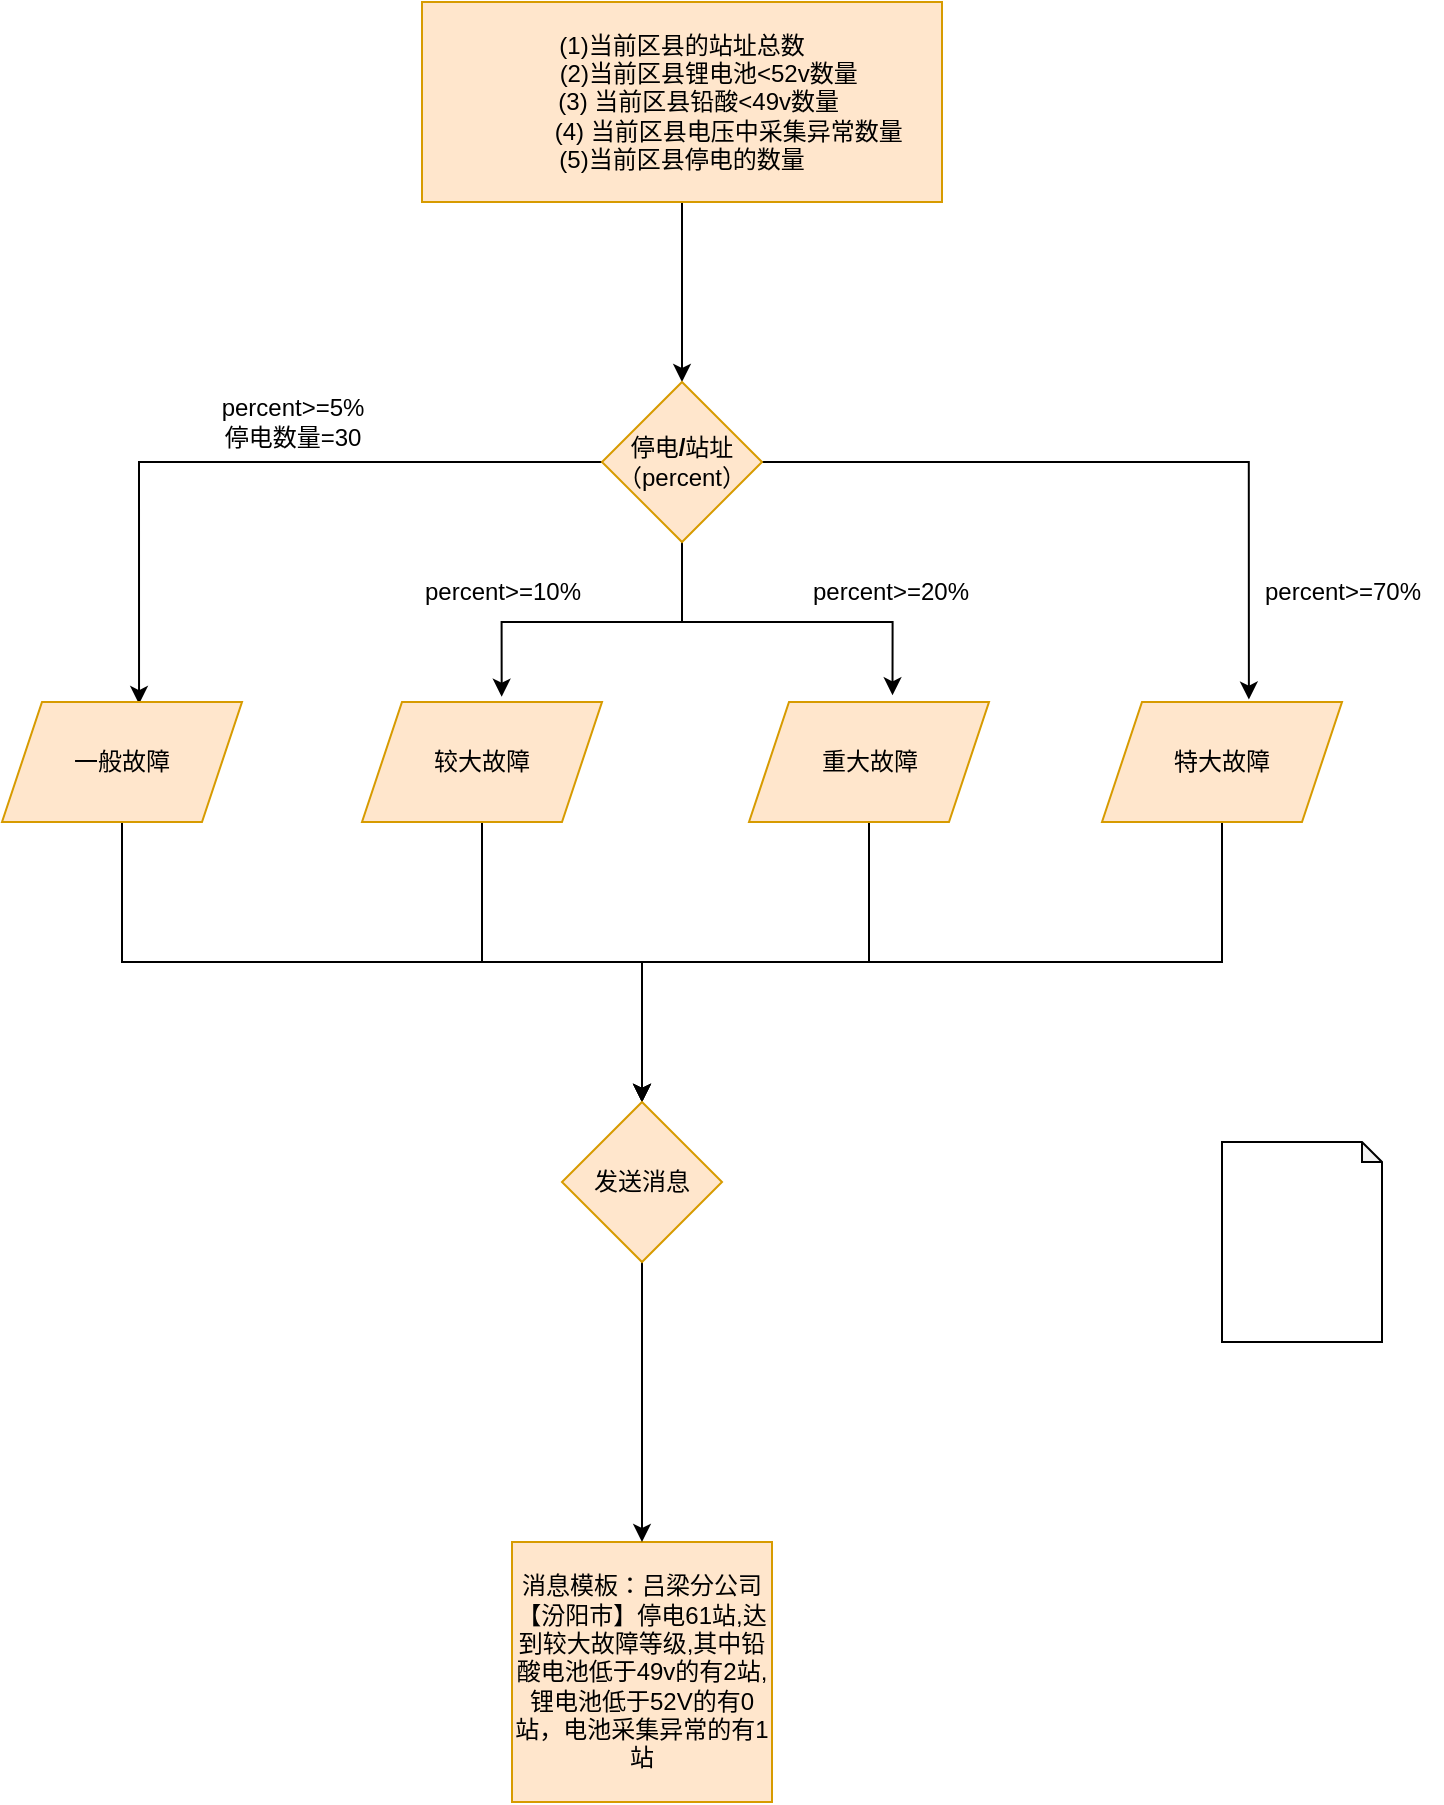 <mxfile version="21.6.2" type="github">
  <diagram name="第 1 页" id="YlHd71oeAPm1Yk9yJuap">
    <mxGraphModel dx="910" dy="518" grid="1" gridSize="10" guides="1" tooltips="1" connect="1" arrows="1" fold="1" page="1" pageScale="1" pageWidth="827" pageHeight="1169" math="0" shadow="0">
      <root>
        <mxCell id="0" />
        <mxCell id="1" parent="0" />
        <mxCell id="3_n1Zt7U288-5b84kTgH-2" value="" style="edgeStyle=orthogonalEdgeStyle;rounded=0;orthogonalLoop=1;jettySize=auto;html=1;" parent="1" source="_a2qOcLuyAGTcwhGrG3Q-1" target="3_n1Zt7U288-5b84kTgH-1" edge="1">
          <mxGeometry relative="1" as="geometry" />
        </mxCell>
        <mxCell id="_a2qOcLuyAGTcwhGrG3Q-1" value="(1)当前区县的站址总数&lt;br&gt;&amp;nbsp; &amp;nbsp; &amp;nbsp; &amp;nbsp; (2)当前区县锂电池&amp;lt;52v数量&lt;br&gt;&amp;nbsp; &amp;nbsp; &amp;nbsp;(3) 当前区县铅酸&amp;lt;49v数量&lt;br&gt;&amp;nbsp; &amp;nbsp; &amp;nbsp; &amp;nbsp; &amp;nbsp; &amp;nbsp; &amp;nbsp; (4) 当前区县电压中采集异常数量&lt;br&gt;(5)当前区县停电的数量" style="rounded=0;whiteSpace=wrap;html=1;fillColor=#ffe6cc;strokeColor=#d79b00;" parent="1" vertex="1">
          <mxGeometry x="250" y="50" width="260" height="100" as="geometry" />
        </mxCell>
        <mxCell id="3_n1Zt7U288-5b84kTgH-13" style="edgeStyle=orthogonalEdgeStyle;rounded=0;orthogonalLoop=1;jettySize=auto;html=1;exitX=0.5;exitY=1;exitDx=0;exitDy=0;entryX=0.582;entryY=-0.044;entryDx=0;entryDy=0;entryPerimeter=0;" parent="1" source="3_n1Zt7U288-5b84kTgH-1" target="3_n1Zt7U288-5b84kTgH-4" edge="1">
          <mxGeometry relative="1" as="geometry" />
        </mxCell>
        <mxCell id="3_n1Zt7U288-5b84kTgH-14" style="edgeStyle=orthogonalEdgeStyle;rounded=0;orthogonalLoop=1;jettySize=auto;html=1;exitX=0.5;exitY=1;exitDx=0;exitDy=0;entryX=0.598;entryY=-0.056;entryDx=0;entryDy=0;entryPerimeter=0;" parent="1" source="3_n1Zt7U288-5b84kTgH-1" target="3_n1Zt7U288-5b84kTgH-5" edge="1">
          <mxGeometry relative="1" as="geometry" />
        </mxCell>
        <mxCell id="3_n1Zt7U288-5b84kTgH-15" style="edgeStyle=orthogonalEdgeStyle;rounded=0;orthogonalLoop=1;jettySize=auto;html=1;exitX=1;exitY=0.5;exitDx=0;exitDy=0;entryX=0.612;entryY=-0.02;entryDx=0;entryDy=0;entryPerimeter=0;" parent="1" source="3_n1Zt7U288-5b84kTgH-1" target="3_n1Zt7U288-5b84kTgH-6" edge="1">
          <mxGeometry relative="1" as="geometry" />
        </mxCell>
        <mxCell id="3_n1Zt7U288-5b84kTgH-16" style="edgeStyle=orthogonalEdgeStyle;rounded=0;orthogonalLoop=1;jettySize=auto;html=1;exitX=0;exitY=0.5;exitDx=0;exitDy=0;entryX=0.571;entryY=0.017;entryDx=0;entryDy=0;entryPerimeter=0;" parent="1" source="3_n1Zt7U288-5b84kTgH-1" target="3_n1Zt7U288-5b84kTgH-3" edge="1">
          <mxGeometry relative="1" as="geometry" />
        </mxCell>
        <mxCell id="3_n1Zt7U288-5b84kTgH-1" value="停电&lt;b&gt;/&lt;/b&gt;站址&lt;br&gt;（percent）" style="rhombus;whiteSpace=wrap;html=1;fillColor=#ffe6cc;strokeColor=#d79b00;" parent="1" vertex="1">
          <mxGeometry x="340" y="240" width="80" height="80" as="geometry" />
        </mxCell>
        <mxCell id="95EC2mDPSPG9WbsfGsk5-4" style="edgeStyle=orthogonalEdgeStyle;rounded=0;orthogonalLoop=1;jettySize=auto;html=1;exitX=0.5;exitY=1;exitDx=0;exitDy=0;" edge="1" parent="1" source="3_n1Zt7U288-5b84kTgH-3" target="95EC2mDPSPG9WbsfGsk5-3">
          <mxGeometry relative="1" as="geometry" />
        </mxCell>
        <mxCell id="3_n1Zt7U288-5b84kTgH-3" value="一般故障" style="shape=parallelogram;perimeter=parallelogramPerimeter;whiteSpace=wrap;html=1;fixedSize=1;fillColor=#ffe6cc;strokeColor=#d79b00;" parent="1" vertex="1">
          <mxGeometry x="40" y="400" width="120" height="60" as="geometry" />
        </mxCell>
        <mxCell id="95EC2mDPSPG9WbsfGsk5-146" style="edgeStyle=orthogonalEdgeStyle;rounded=0;orthogonalLoop=1;jettySize=auto;html=1;exitX=0.5;exitY=1;exitDx=0;exitDy=0;entryX=0.5;entryY=0;entryDx=0;entryDy=0;" edge="1" parent="1" source="3_n1Zt7U288-5b84kTgH-4" target="95EC2mDPSPG9WbsfGsk5-3">
          <mxGeometry relative="1" as="geometry" />
        </mxCell>
        <mxCell id="3_n1Zt7U288-5b84kTgH-4" value="较大故障" style="shape=parallelogram;perimeter=parallelogramPerimeter;whiteSpace=wrap;html=1;fixedSize=1;fillColor=#ffe6cc;strokeColor=#d79b00;" parent="1" vertex="1">
          <mxGeometry x="220" y="400" width="120" height="60" as="geometry" />
        </mxCell>
        <mxCell id="95EC2mDPSPG9WbsfGsk5-147" style="edgeStyle=orthogonalEdgeStyle;rounded=0;orthogonalLoop=1;jettySize=auto;html=1;exitX=0.5;exitY=1;exitDx=0;exitDy=0;entryX=0.5;entryY=0;entryDx=0;entryDy=0;" edge="1" parent="1" source="3_n1Zt7U288-5b84kTgH-5" target="95EC2mDPSPG9WbsfGsk5-3">
          <mxGeometry relative="1" as="geometry" />
        </mxCell>
        <mxCell id="3_n1Zt7U288-5b84kTgH-5" value="重大故障" style="shape=parallelogram;perimeter=parallelogramPerimeter;whiteSpace=wrap;html=1;fixedSize=1;fillColor=#ffe6cc;strokeColor=#d79b00;" parent="1" vertex="1">
          <mxGeometry x="413.5" y="400" width="120" height="60" as="geometry" />
        </mxCell>
        <mxCell id="95EC2mDPSPG9WbsfGsk5-145" style="edgeStyle=orthogonalEdgeStyle;rounded=0;orthogonalLoop=1;jettySize=auto;html=1;exitX=0.5;exitY=1;exitDx=0;exitDy=0;entryX=0.5;entryY=0;entryDx=0;entryDy=0;" edge="1" parent="1" source="3_n1Zt7U288-5b84kTgH-6" target="95EC2mDPSPG9WbsfGsk5-3">
          <mxGeometry relative="1" as="geometry">
            <Array as="points">
              <mxPoint x="650" y="530" />
              <mxPoint x="360" y="530" />
            </Array>
          </mxGeometry>
        </mxCell>
        <mxCell id="3_n1Zt7U288-5b84kTgH-6" value="特大故障" style="shape=parallelogram;perimeter=parallelogramPerimeter;whiteSpace=wrap;html=1;fixedSize=1;fillColor=#ffe6cc;strokeColor=#d79b00;" parent="1" vertex="1">
          <mxGeometry x="590" y="400" width="120" height="60" as="geometry" />
        </mxCell>
        <mxCell id="3_n1Zt7U288-5b84kTgH-17" value="percent&amp;gt;=5%&lt;br&gt;停电数量=30" style="text;html=1;align=center;verticalAlign=middle;resizable=0;points=[];autosize=1;strokeColor=none;fillColor=none;" parent="1" vertex="1">
          <mxGeometry x="140" y="240" width="90" height="40" as="geometry" />
        </mxCell>
        <mxCell id="3_n1Zt7U288-5b84kTgH-21" value="percent&amp;gt;=10%" style="text;html=1;align=center;verticalAlign=middle;resizable=0;points=[];autosize=1;strokeColor=none;fillColor=none;" parent="1" vertex="1">
          <mxGeometry x="240" y="330" width="100" height="30" as="geometry" />
        </mxCell>
        <mxCell id="3_n1Zt7U288-5b84kTgH-22" value="percent&amp;gt;=20%" style="text;html=1;align=center;verticalAlign=middle;resizable=0;points=[];autosize=1;strokeColor=none;fillColor=none;" parent="1" vertex="1">
          <mxGeometry x="433.5" y="330" width="100" height="30" as="geometry" />
        </mxCell>
        <mxCell id="3_n1Zt7U288-5b84kTgH-23" value="percent&amp;gt;=70%" style="text;html=1;align=center;verticalAlign=middle;resizable=0;points=[];autosize=1;strokeColor=none;fillColor=none;" parent="1" vertex="1">
          <mxGeometry x="660" y="330" width="100" height="30" as="geometry" />
        </mxCell>
        <mxCell id="95EC2mDPSPG9WbsfGsk5-1" value="消息模板：吕梁分公司【汾阳市】停电61站,达到较大故障等级,其中铅酸电池低于49v的有2站,锂电池低于52V的有0站，电池采集异常的有1站" style="whiteSpace=wrap;html=1;aspect=fixed;fillColor=#ffe6cc;strokeColor=#d79b00;" vertex="1" parent="1">
          <mxGeometry x="295" y="820" width="130" height="130" as="geometry" />
        </mxCell>
        <mxCell id="95EC2mDPSPG9WbsfGsk5-2" value="" style="shape=note;whiteSpace=wrap;html=1;backgroundOutline=1;darkOpacity=0.05;size=10;" vertex="1" parent="1">
          <mxGeometry x="650" y="620" width="80" height="100" as="geometry" />
        </mxCell>
        <mxCell id="95EC2mDPSPG9WbsfGsk5-148" style="edgeStyle=orthogonalEdgeStyle;rounded=0;orthogonalLoop=1;jettySize=auto;html=1;exitX=0.5;exitY=1;exitDx=0;exitDy=0;" edge="1" parent="1" source="95EC2mDPSPG9WbsfGsk5-3" target="95EC2mDPSPG9WbsfGsk5-1">
          <mxGeometry relative="1" as="geometry" />
        </mxCell>
        <mxCell id="95EC2mDPSPG9WbsfGsk5-3" value="发送消息" style="rhombus;whiteSpace=wrap;html=1;fillColor=#ffe6cc;strokeColor=#d79b00;" vertex="1" parent="1">
          <mxGeometry x="320" y="600" width="80" height="80" as="geometry" />
        </mxCell>
      </root>
    </mxGraphModel>
  </diagram>
</mxfile>
